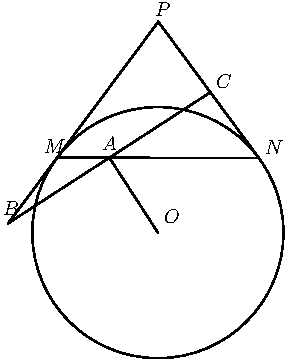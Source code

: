  /* Geogebra to Asymptote conversion, documentation at artofproblemsolving.com/Wiki go to User:Azjps/geogebra */
import graph; size(6.cm); 
real labelscalefactor = 0.5; /* changes label-to-point distance */
pen dps = linewidth(0.7) + fontsize(10); defaultpen(dps); /* default pen style */ 
pen dotstyle = black; /* point style */ 
real xmin = -3., xmax = 3., ymin = -3., ymax = 4.;  /* image dimensions */

 /* draw figures */
draw(circle((0.,0.), 2.), linewidth(0.8)); 
draw((-1.604052719341942,1.194577278191629)--(1.6089722207919057,1.1879429248579085), linewidth(0.8)); 
draw((-0.772385867877698,1.1928600267381353)--(0.,0.), linewidth(0.8)); 
draw((0.006933236971944258,3.357774629441129)--(-1.604052719341942,1.194577278191629), linewidth(0.8)); 
draw((0.006933236971944258,3.357774629441129)--(1.6089722207919057,1.1879429248579085), linewidth(0.8)); 
draw((-1.604052719341942,1.194577278191629)--(-2.3810559690137376,0.15123399824885175), linewidth(0.8)); 
draw((-2.3810559690137376,0.15123399824885175)--(0.8362842332583417,2.234486055227419), linewidth(0.8)); 
 /* dots and labels */
dot((0.,0.),linewidth(1.pt) + dotstyle); 
label("$O$", (0.05430375016090741,0.11040085070533344), NE * labelscalefactor); 
dot((-1.604052719341942,1.194577278191629),linewidth(1.pt) + dotstyle); 
label("$M$", (-1.8471191384298355,1.234720471785077), NE * labelscalefactor); 
dot((1.6089722207919057,1.1879429248579085),linewidth(1.pt) + dotstyle); 
label("$N$", (1.6746467334817146,1.218186359710375), NE * labelscalefactor); 
dot((0.006933236971944258,3.357774629441129),linewidth(1.pt) + dotstyle); 
label("$P$", (-0.07796914643670949,3.417223265645756), NE * labelscalefactor); 
dot((-0.772385867877698,1.1928600267381353),linewidth(1.pt) + dotstyle); 
label("$A$", (-0.9212088622465172,1.2843228080091835), NE * labelscalefactor); 
dot((-2.3810559690137376,0.15123399824885175),linewidth(1.pt) + dotstyle); 
label("$B$", (-2.5084836214179203,0.24267374730295035), NE * labelscalefactor); 
dot((0.8362842332583417,2.234486055227419),linewidth(1.pt) + dotstyle); 
label("$C$", (0.8975434659707151,2.259835420416608), NE * labelscalefactor); 
clip((xmin,ymin)--(xmin,ymax)--(xmax,ymax)--(xmax,ymin)--cycle); 
 /* end of picture */